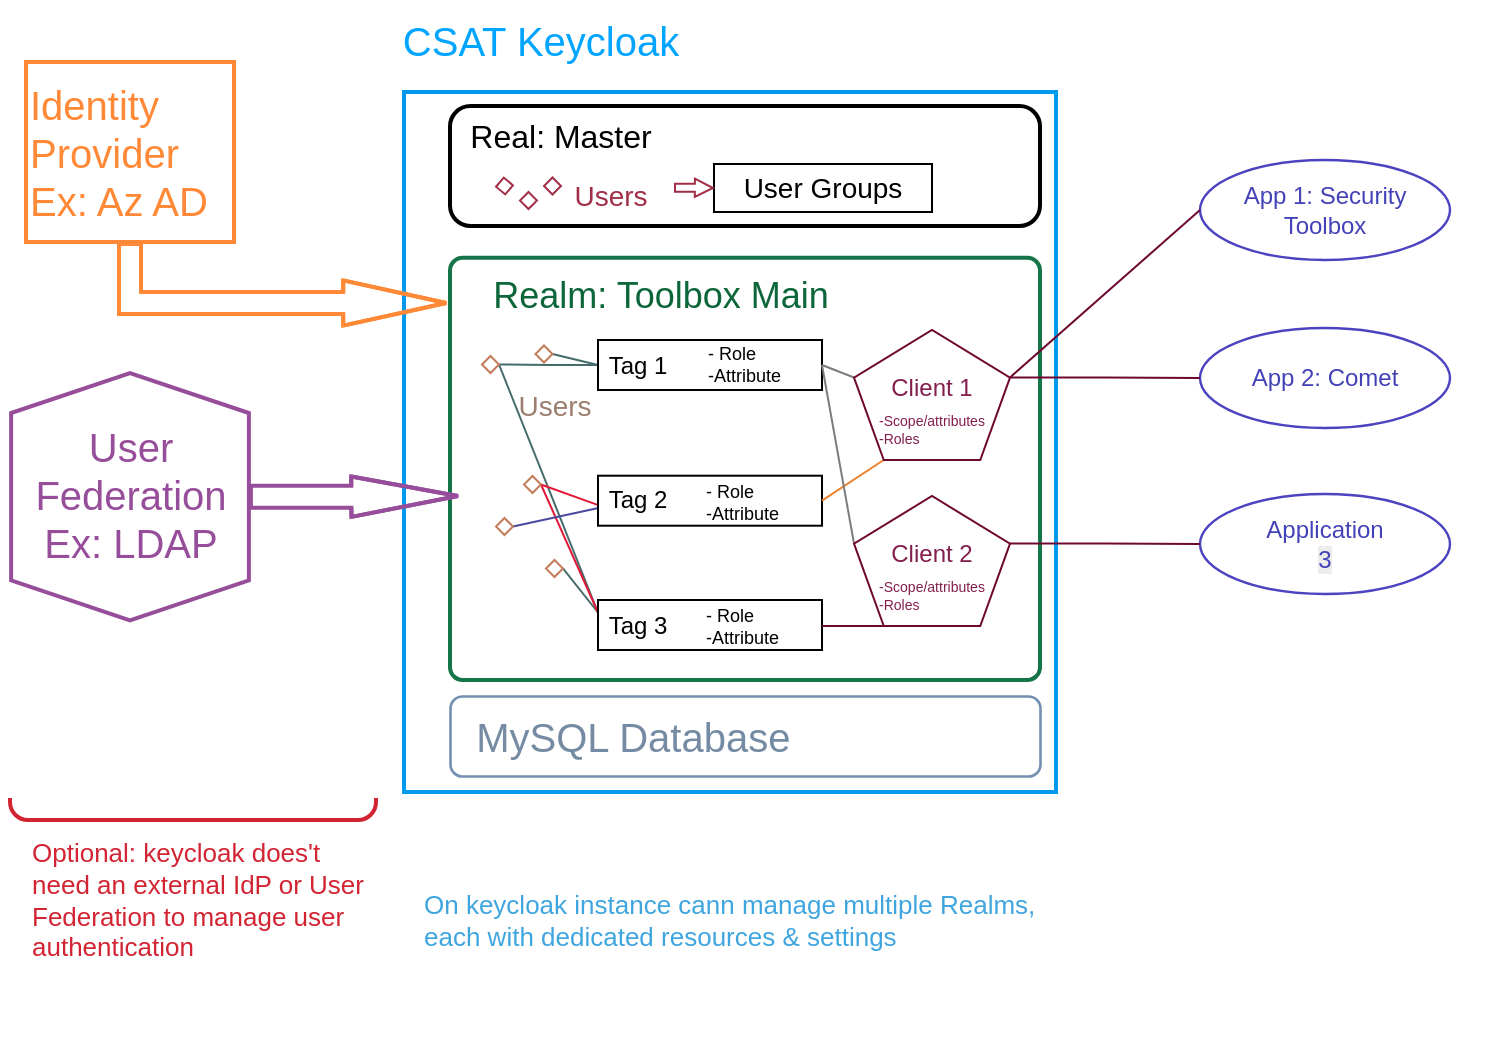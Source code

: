 <mxfile version="27.1.6">
  <diagram name="Page-1" id="Au3rbEC1C7Ia6N5WxAT5">
    <mxGraphModel dx="1015" dy="-647" grid="1" gridSize="10" guides="1" tooltips="1" connect="1" arrows="1" fold="1" page="1" pageScale="1" pageWidth="827" pageHeight="1169" math="0" shadow="0">
      <root>
        <mxCell id="0" />
        <mxCell id="1" parent="0" />
        <mxCell id="E6AIhOyiVAukn1J8wcqR-2" value="" style="rounded=0;whiteSpace=wrap;html=1;strokeColor=none;" parent="1" vertex="1">
          <mxGeometry x="210" y="1520" width="750" height="530" as="geometry" />
        </mxCell>
        <mxCell id="E6AIhOyiVAukn1J8wcqR-3" value="App 1: Security Toolbox" style="ellipse;whiteSpace=wrap;html=1;flipV=0;flipH=1;fontColor=light-dark(#4342b7, #ededed);strokeColor=light-dark(#4b43bf, #ededed);strokeWidth=1.2;" parent="1" vertex="1">
          <mxGeometry x="810" y="1600" width="125" height="50" as="geometry" />
        </mxCell>
        <mxCell id="E6AIhOyiVAukn1J8wcqR-4" value="App 2: Comet" style="ellipse;whiteSpace=wrap;html=1;flipV=0;flipH=1;fontColor=light-dark(#4342b7, #ededed);strokeColor=light-dark(#4b43bf, #ededed);strokeWidth=1.2;" parent="1" vertex="1">
          <mxGeometry x="810" y="1684" width="125" height="50" as="geometry" />
        </mxCell>
        <mxCell id="E6AIhOyiVAukn1J8wcqR-5" value="&lt;span style=&quot;color: rgb(67, 66, 183); font-family: Helvetica; font-size: 12px; font-style: normal; font-variant-ligatures: normal; font-variant-caps: normal; font-weight: 400; letter-spacing: normal; orphans: 2; text-align: center; text-indent: 0px; text-transform: none; widows: 2; word-spacing: 0px; -webkit-text-stroke-width: 0px; white-space: normal; text-decoration-thickness: initial; text-decoration-style: initial; text-decoration-color: initial; float: none; display: inline !important;&quot;&gt;Application&lt;/span&gt;&lt;div&gt;&lt;span style=&quot;color: rgb(67, 66, 183); font-family: Helvetica; font-size: 12px; font-style: normal; font-variant-ligatures: normal; font-variant-caps: normal; font-weight: 400; letter-spacing: normal; orphans: 2; text-align: center; text-indent: 0px; text-transform: none; widows: 2; word-spacing: 0px; -webkit-text-stroke-width: 0px; white-space: normal; background-color: rgb(236, 236, 236); text-decoration-thickness: initial; text-decoration-style: initial; text-decoration-color: initial; float: none; display: inline !important;&quot;&gt;3&lt;/span&gt;&lt;/div&gt;" style="ellipse;whiteSpace=wrap;html=1;flipV=0;flipH=1;fontColor=light-dark(#4342b7, #ededed);strokeColor=light-dark(#4b43bf, #ededed);strokeWidth=1.2;" parent="1" vertex="1">
          <mxGeometry x="810" y="1767" width="125" height="50" as="geometry" />
        </mxCell>
        <mxCell id="E6AIhOyiVAukn1J8wcqR-8" value="&lt;font style=&quot;font-size: 20px; color: light-dark(rgb(255, 137, 54), rgb(237, 237, 237));&quot;&gt;Identity&lt;br&gt;Provider&lt;br&gt;Ex: Az AD&lt;/font&gt;" style="rounded=0;whiteSpace=wrap;html=1;align=left;strokeColor=light-dark(#ff8936, #ededed);strokeWidth=2;" parent="1" vertex="1">
          <mxGeometry x="223" y="1551" width="104" height="90" as="geometry" />
        </mxCell>
        <mxCell id="E6AIhOyiVAukn1J8wcqR-9" value="" style="shape=hexagon;perimeter=hexagonPerimeter2;whiteSpace=wrap;html=1;fixedSize=1;rotation=90;strokeColor=light-dark(#964e9a, #ededed);strokeWidth=2;" parent="1" vertex="1">
          <mxGeometry x="213.155" y="1708.91" width="123.69" height="118.88" as="geometry" />
        </mxCell>
        <mxCell id="E6AIhOyiVAukn1J8wcqR-10" value="" style="rounded=0;whiteSpace=wrap;html=1;strokeColor=light-dark(#039aed, #ededed);strokeWidth=2;" parent="1" vertex="1">
          <mxGeometry x="412" y="1566" width="326" height="350" as="geometry" />
        </mxCell>
        <mxCell id="E6AIhOyiVAukn1J8wcqR-11" value="" style="rounded=1;whiteSpace=wrap;html=1;arcSize=17;strokeWidth=2;" parent="1" vertex="1">
          <mxGeometry x="435" y="1573" width="295" height="60" as="geometry" />
        </mxCell>
        <mxCell id="E6AIhOyiVAukn1J8wcqR-12" value="&lt;font color=&quot;#748ba3&quot;&gt;&lt;span style=&quot;font-size: 20px;&quot;&gt;&amp;nbsp; MySQL Database&lt;/span&gt;&lt;/font&gt;" style="rounded=1;whiteSpace=wrap;html=1;strokeColor=light-dark(#7390b1, #ededed);align=left;strokeWidth=1.3;" parent="1" vertex="1">
          <mxGeometry x="435" y="1868" width="295" height="40" as="geometry" />
        </mxCell>
        <mxCell id="E6AIhOyiVAukn1J8wcqR-13" value="" style="rounded=1;whiteSpace=wrap;html=1;arcSize=3;strokeColor=light-dark(#157448, #ededed);strokeWidth=2;" parent="1" vertex="1">
          <mxGeometry x="435" y="1648.91" width="295" height="211.09" as="geometry" />
        </mxCell>
        <mxCell id="E6AIhOyiVAukn1J8wcqR-51" style="rounded=0;orthogonalLoop=1;jettySize=auto;html=1;entryX=1;entryY=0;entryDx=0;entryDy=0;endArrow=none;startFill=0;exitX=0;exitY=0.5;exitDx=0;exitDy=0;strokeColor=light-dark(#456b6a, #ededed);" parent="1" source="E6AIhOyiVAukn1J8wcqR-14" target="E6AIhOyiVAukn1J8wcqR-32" edge="1">
          <mxGeometry relative="1" as="geometry" />
        </mxCell>
        <mxCell id="E6AIhOyiVAukn1J8wcqR-53" style="edgeStyle=orthogonalEdgeStyle;rounded=0;orthogonalLoop=1;jettySize=auto;html=1;entryX=1;entryY=0;entryDx=0;entryDy=0;endArrow=none;startFill=0;strokeColor=light-dark(#456b6a, #ededed);" parent="1" source="E6AIhOyiVAukn1J8wcqR-14" target="E6AIhOyiVAukn1J8wcqR-41" edge="1">
          <mxGeometry relative="1" as="geometry" />
        </mxCell>
        <mxCell id="E6AIhOyiVAukn1J8wcqR-14" value="&amp;nbsp;Tag 1" style="rounded=0;whiteSpace=wrap;html=1;align=left;" parent="1" vertex="1">
          <mxGeometry x="509" y="1690" width="112" height="25" as="geometry" />
        </mxCell>
        <mxCell id="E6AIhOyiVAukn1J8wcqR-56" style="rounded=0;orthogonalLoop=1;jettySize=auto;html=1;entryX=1;entryY=0;entryDx=0;entryDy=0;endArrow=none;startFill=0;exitX=0;exitY=0.25;exitDx=0;exitDy=0;strokeColor=light-dark(#456b6a, #ededed);" parent="1" source="E6AIhOyiVAukn1J8wcqR-15" target="E6AIhOyiVAukn1J8wcqR-49" edge="1">
          <mxGeometry relative="1" as="geometry" />
        </mxCell>
        <mxCell id="E6AIhOyiVAukn1J8wcqR-57" style="rounded=0;orthogonalLoop=1;jettySize=auto;html=1;entryX=1;entryY=0;entryDx=0;entryDy=0;endArrow=none;startFill=0;exitX=0;exitY=0.25;exitDx=0;exitDy=0;strokeColor=light-dark(#456b6a, #ededed);" parent="1" source="E6AIhOyiVAukn1J8wcqR-15" target="E6AIhOyiVAukn1J8wcqR-41" edge="1">
          <mxGeometry relative="1" as="geometry" />
        </mxCell>
        <mxCell id="E6AIhOyiVAukn1J8wcqR-60" style="rounded=0;orthogonalLoop=1;jettySize=auto;html=1;entryX=1;entryY=0;entryDx=0;entryDy=0;endArrow=none;startFill=0;exitX=0;exitY=0.25;exitDx=0;exitDy=0;strokeColor=light-dark(#e21838, #ededed);" parent="1" source="E6AIhOyiVAukn1J8wcqR-15" target="E6AIhOyiVAukn1J8wcqR-50" edge="1">
          <mxGeometry relative="1" as="geometry" />
        </mxCell>
        <mxCell id="E6AIhOyiVAukn1J8wcqR-15" value="&lt;span style=&quot;&quot;&gt;&amp;nbsp;Tag 3&lt;/span&gt;" style="rounded=0;whiteSpace=wrap;html=1;align=left;" parent="1" vertex="1">
          <mxGeometry x="509" y="1820" width="112" height="25" as="geometry" />
        </mxCell>
        <mxCell id="E6AIhOyiVAukn1J8wcqR-54" style="rounded=0;orthogonalLoop=1;jettySize=auto;html=1;entryX=1;entryY=0;entryDx=0;entryDy=0;endArrow=none;startFill=0;exitX=-0.002;exitY=0.584;exitDx=0;exitDy=0;exitPerimeter=0;strokeColor=light-dark(#e21838, #ededed);" parent="1" source="E6AIhOyiVAukn1J8wcqR-16" target="E6AIhOyiVAukn1J8wcqR-50" edge="1">
          <mxGeometry relative="1" as="geometry" />
        </mxCell>
        <mxCell id="E6AIhOyiVAukn1J8wcqR-55" style="rounded=0;orthogonalLoop=1;jettySize=auto;html=1;entryX=1;entryY=0;entryDx=0;entryDy=0;endArrow=none;startFill=0;exitX=-0.003;exitY=0.65;exitDx=0;exitDy=0;exitPerimeter=0;strokeColor=light-dark(#4b4a9e, #ededed);" parent="1" source="E6AIhOyiVAukn1J8wcqR-16" target="E6AIhOyiVAukn1J8wcqR-47" edge="1">
          <mxGeometry relative="1" as="geometry" />
        </mxCell>
        <mxCell id="E6AIhOyiVAukn1J8wcqR-16" value="&lt;span style=&quot;&quot;&gt;&amp;nbsp;Tag 2&lt;/span&gt;" style="rounded=0;whiteSpace=wrap;html=1;align=left;" parent="1" vertex="1">
          <mxGeometry x="509" y="1757.85" width="112" height="25" as="geometry" />
        </mxCell>
        <mxCell id="E6AIhOyiVAukn1J8wcqR-17" value="&lt;font style=&quot;font-size: 14px;&quot;&gt;User Groups&lt;/font&gt;" style="rounded=0;whiteSpace=wrap;html=1;" parent="1" vertex="1">
          <mxGeometry x="567" y="1602" width="109" height="24" as="geometry" />
        </mxCell>
        <mxCell id="E6AIhOyiVAukn1J8wcqR-20" style="rounded=0;orthogonalLoop=1;jettySize=auto;html=1;entryX=0;entryY=0.5;entryDx=0;entryDy=0;exitX=1;exitY=0.365;exitDx=0;exitDy=0;exitPerimeter=0;endArrow=none;startFill=0;strokeColor=light-dark(#6f0831, #ededed);" parent="1" source="E6AIhOyiVAukn1J8wcqR-18" target="E6AIhOyiVAukn1J8wcqR-3" edge="1">
          <mxGeometry relative="1" as="geometry" />
        </mxCell>
        <mxCell id="E6AIhOyiVAukn1J8wcqR-21" style="edgeStyle=orthogonalEdgeStyle;rounded=0;orthogonalLoop=1;jettySize=auto;html=1;entryX=0;entryY=0.5;entryDx=0;entryDy=0;exitX=1;exitY=0.365;exitDx=0;exitDy=0;exitPerimeter=0;endArrow=none;startFill=0;strokeColor=light-dark(#6f0831, #ededed);" parent="1" source="E6AIhOyiVAukn1J8wcqR-18" target="E6AIhOyiVAukn1J8wcqR-4" edge="1">
          <mxGeometry relative="1" as="geometry" />
        </mxCell>
        <mxCell id="E6AIhOyiVAukn1J8wcqR-28" style="rounded=0;orthogonalLoop=1;jettySize=auto;html=1;entryX=1;entryY=0.5;entryDx=0;entryDy=0;exitX=0.19;exitY=1;exitDx=0;exitDy=0;exitPerimeter=0;endArrow=none;startFill=0;strokeColor=light-dark(#ee822d, #ededed);" parent="1" source="E6AIhOyiVAukn1J8wcqR-18" target="E6AIhOyiVAukn1J8wcqR-16" edge="1">
          <mxGeometry relative="1" as="geometry" />
        </mxCell>
        <mxCell id="E6AIhOyiVAukn1J8wcqR-29" style="rounded=0;orthogonalLoop=1;jettySize=auto;html=1;entryX=1;entryY=0.5;entryDx=0;entryDy=0;exitX=0;exitY=0.365;exitDx=0;exitDy=0;exitPerimeter=0;endArrow=none;startFill=0;strokeColor=light-dark(#7d7c7d, #ededed);" parent="1" source="E6AIhOyiVAukn1J8wcqR-18" target="E6AIhOyiVAukn1J8wcqR-14" edge="1">
          <mxGeometry relative="1" as="geometry" />
        </mxCell>
        <mxCell id="E6AIhOyiVAukn1J8wcqR-18" value="&lt;div&gt;&lt;font style=&quot;color: light-dark(rgb(131, 30, 77), rgb(237, 237, 237));&quot;&gt;&lt;br&gt;&lt;/font&gt;&lt;/div&gt;&lt;font style=&quot;color: light-dark(rgb(131, 30, 77), rgb(237, 237, 237));&quot;&gt;Client 1&lt;br&gt;&lt;/font&gt;&lt;div style=&quot;text-align: left;&quot;&gt;&lt;span style=&quot;background-color: transparent;&quot;&gt;&lt;font style=&quot;font-size: 7px; color: light-dark(rgb(131, 30, 77), rgb(237, 237, 237));&quot;&gt;-Scope/attributes&lt;/font&gt;&lt;/span&gt;&lt;/div&gt;&lt;font style=&quot;font-size: 7px; color: light-dark(rgb(131, 30, 77), rgb(237, 237, 237));&quot;&gt;&lt;div style=&quot;text-align: left;&quot;&gt;&lt;span style=&quot;background-color: transparent;&quot;&gt;-Roles&lt;/span&gt;&lt;/div&gt;&lt;/font&gt;" style="whiteSpace=wrap;html=1;shape=mxgraph.basic.pentagon;strokeColor=light-dark(#6f0831, #ededed);" parent="1" vertex="1">
          <mxGeometry x="637" y="1685" width="78" height="65" as="geometry" />
        </mxCell>
        <mxCell id="E6AIhOyiVAukn1J8wcqR-22" style="edgeStyle=orthogonalEdgeStyle;rounded=0;orthogonalLoop=1;jettySize=auto;html=1;exitX=1;exitY=0.365;exitDx=0;exitDy=0;exitPerimeter=0;endArrow=none;startFill=0;strokeColor=light-dark(#6f0831, #ededed);" parent="1" source="E6AIhOyiVAukn1J8wcqR-19" target="E6AIhOyiVAukn1J8wcqR-5" edge="1">
          <mxGeometry relative="1" as="geometry" />
        </mxCell>
        <mxCell id="E6AIhOyiVAukn1J8wcqR-26" style="edgeStyle=orthogonalEdgeStyle;rounded=0;orthogonalLoop=1;jettySize=auto;html=1;entryX=1;entryY=0.5;entryDx=0;entryDy=0;exitX=0.19;exitY=1;exitDx=0;exitDy=0;exitPerimeter=0;endArrow=none;startFill=0;strokeColor=light-dark(#6f0831, #ededed);" parent="1" source="E6AIhOyiVAukn1J8wcqR-19" target="E6AIhOyiVAukn1J8wcqR-15" edge="1">
          <mxGeometry relative="1" as="geometry" />
        </mxCell>
        <mxCell id="E6AIhOyiVAukn1J8wcqR-30" style="rounded=0;orthogonalLoop=1;jettySize=auto;html=1;entryX=1;entryY=0.5;entryDx=0;entryDy=0;exitX=0;exitY=0.365;exitDx=0;exitDy=0;exitPerimeter=0;endArrow=none;startFill=0;strokeColor=light-dark(#7d7c7d, #ededed);" parent="1" source="E6AIhOyiVAukn1J8wcqR-19" target="E6AIhOyiVAukn1J8wcqR-14" edge="1">
          <mxGeometry relative="1" as="geometry" />
        </mxCell>
        <mxCell id="E6AIhOyiVAukn1J8wcqR-19" value="&lt;font style=&quot;color: light-dark(rgb(131, 30, 77), rgb(237, 237, 237));&quot;&gt;&lt;br class=&quot;Apple-interchange-newline&quot;&gt;Client 2&lt;br&gt;&lt;/font&gt;&lt;div style=&quot;text-align: left;&quot;&gt;&lt;span style=&quot;background-color: transparent;&quot;&gt;&lt;font style=&quot;font-size: 7px; color: light-dark(rgb(131, 30, 77), rgb(237, 237, 237));&quot;&gt;-Scope/attributes&lt;/font&gt;&lt;/span&gt;&lt;/div&gt;&lt;font style=&quot;font-size: 7px; color: light-dark(rgb(131, 30, 77), rgb(237, 237, 237));&quot;&gt;&lt;div style=&quot;text-align: left;&quot;&gt;&lt;span style=&quot;background-color: transparent;&quot;&gt;-Roles&lt;/span&gt;&lt;/div&gt;&lt;/font&gt;" style="whiteSpace=wrap;html=1;shape=mxgraph.basic.pentagon;strokeColor=light-dark(#6f0831, #ededed);" parent="1" vertex="1">
          <mxGeometry x="637" y="1768" width="78" height="65" as="geometry" />
        </mxCell>
        <mxCell id="E6AIhOyiVAukn1J8wcqR-32" value="" style="whiteSpace=wrap;html=1;aspect=fixed;rotation=45;strokeColor=light-dark(#c27b58, #ededed);" parent="1" vertex="1">
          <mxGeometry x="479" y="1694" width="6" height="6" as="geometry" />
        </mxCell>
        <mxCell id="E6AIhOyiVAukn1J8wcqR-41" value="" style="whiteSpace=wrap;html=1;aspect=fixed;rotation=45;strokeColor=light-dark(#c27b58, #ededed);" parent="1" vertex="1">
          <mxGeometry x="452.243" y="1699.243" width="6" height="6" as="geometry" />
        </mxCell>
        <mxCell id="E6AIhOyiVAukn1J8wcqR-47" value="" style="whiteSpace=wrap;html=1;aspect=fixed;rotation=45;strokeColor=light-dark(#c27b58, #ededed);" parent="1" vertex="1">
          <mxGeometry x="459.243" y="1780.243" width="6" height="6" as="geometry" />
        </mxCell>
        <mxCell id="E6AIhOyiVAukn1J8wcqR-49" value="" style="whiteSpace=wrap;html=1;aspect=fixed;rotation=45;strokeColor=light-dark(#c27b58, #ededed);" parent="1" vertex="1">
          <mxGeometry x="484.243" y="1801.243" width="6" height="6" as="geometry" />
        </mxCell>
        <mxCell id="E6AIhOyiVAukn1J8wcqR-50" value="" style="whiteSpace=wrap;html=1;aspect=fixed;rotation=45;strokeColor=light-dark(#c27b58, #ededed);" parent="1" vertex="1">
          <mxGeometry x="473.243" y="1759.243" width="6" height="6" as="geometry" />
        </mxCell>
        <mxCell id="E6AIhOyiVAukn1J8wcqR-58" style="edgeStyle=orthogonalEdgeStyle;rounded=0;orthogonalLoop=1;jettySize=auto;html=1;entryX=-0.003;entryY=0.107;entryDx=0;entryDy=0;entryPerimeter=0;exitX=0.5;exitY=1;exitDx=0;exitDy=0;shape=flexArrow;endArrow=block;strokeColor=light-dark(#ff8936, #ededed);strokeWidth=2;endWidth=9.6;endSize=16.504;" parent="1" source="E6AIhOyiVAukn1J8wcqR-8" target="E6AIhOyiVAukn1J8wcqR-13" edge="1">
          <mxGeometry relative="1" as="geometry" />
        </mxCell>
        <mxCell id="E6AIhOyiVAukn1J8wcqR-59" style="edgeStyle=orthogonalEdgeStyle;rounded=0;orthogonalLoop=1;jettySize=auto;html=1;shape=flexArrow;strokeColor=light-dark(#964e9a, #ededed);strokeWidth=2;endWidth=7.2;endSize=17.112;" parent="1" source="E6AIhOyiVAukn1J8wcqR-9" edge="1">
          <mxGeometry relative="1" as="geometry">
            <mxPoint x="440" y="1768" as="targetPoint" />
          </mxGeometry>
        </mxCell>
        <mxCell id="E6AIhOyiVAukn1J8wcqR-61" value="- Role&lt;br&gt;-Attribute" style="text;html=1;align=left;verticalAlign=middle;resizable=0;points=[];autosize=1;strokeColor=none;fillColor=none;fontSize=9;" parent="1" vertex="1">
          <mxGeometry x="562" y="1682" width="60" height="40" as="geometry" />
        </mxCell>
        <mxCell id="E6AIhOyiVAukn1J8wcqR-62" value="- Role&lt;br&gt;-Attribute" style="text;html=1;align=left;verticalAlign=middle;resizable=0;points=[];autosize=1;strokeColor=none;fillColor=none;fontSize=9;" parent="1" vertex="1">
          <mxGeometry x="561" y="1813.24" width="60" height="40" as="geometry" />
        </mxCell>
        <mxCell id="E6AIhOyiVAukn1J8wcqR-63" value="- Role&lt;br&gt;-Attribute" style="text;html=1;align=left;verticalAlign=middle;resizable=0;points=[];autosize=1;strokeColor=none;fillColor=none;fontSize=9;" parent="1" vertex="1">
          <mxGeometry x="561" y="1751.35" width="60" height="40" as="geometry" />
        </mxCell>
        <mxCell id="E6AIhOyiVAukn1J8wcqR-64" value="&lt;font style=&quot;font-size: 18px; color: light-dark(rgb(13, 101, 58), rgb(237, 237, 237));&quot;&gt;Realm: Toolbox Main&lt;/font&gt;" style="text;html=1;align=center;verticalAlign=middle;resizable=0;points=[];autosize=1;strokeColor=none;fillColor=none;" parent="1" vertex="1">
          <mxGeometry x="445" y="1648" width="190" height="40" as="geometry" />
        </mxCell>
        <mxCell id="E6AIhOyiVAukn1J8wcqR-65" value="&lt;font style=&quot;color: light-dark(rgb(0, 165, 255), rgb(237, 237, 237)); font-size: 20px;&quot;&gt;CSAT Keycloak&lt;/font&gt;" style="text;html=1;align=center;verticalAlign=middle;resizable=0;points=[];autosize=1;strokeColor=none;fillColor=none;" parent="1" vertex="1">
          <mxGeometry x="400" y="1520" width="160" height="40" as="geometry" />
        </mxCell>
        <mxCell id="E6AIhOyiVAukn1J8wcqR-66" value="&lt;font style=&quot;font-size: 16px;&quot;&gt;Real: Master&lt;/font&gt;" style="text;html=1;align=center;verticalAlign=middle;resizable=0;points=[];autosize=1;strokeColor=none;fillColor=none;" parent="1" vertex="1">
          <mxGeometry x="435" y="1573" width="110" height="30" as="geometry" />
        </mxCell>
        <mxCell id="E6AIhOyiVAukn1J8wcqR-67" value="&lt;font style=&quot;font-size: 14px; color: light-dark(rgb(156, 127, 112), rgb(237, 237, 237));&quot;&gt;Users&lt;/font&gt;" style="text;html=1;align=center;verticalAlign=middle;resizable=0;points=[];autosize=1;strokeColor=none;fillColor=none;" parent="1" vertex="1">
          <mxGeometry x="457.24" y="1708.24" width="60" height="30" as="geometry" />
        </mxCell>
        <mxCell id="E6AIhOyiVAukn1J8wcqR-68" value="&lt;font style=&quot;font-size: 14px; color: light-dark(rgb(161, 47, 71), rgb(237, 237, 237));&quot;&gt;Users&lt;/font&gt;" style="text;html=1;align=center;verticalAlign=middle;resizable=0;points=[];autosize=1;strokeColor=none;fillColor=none;" parent="1" vertex="1">
          <mxGeometry x="485" y="1603" width="60" height="30" as="geometry" />
        </mxCell>
        <mxCell id="E6AIhOyiVAukn1J8wcqR-69" value="" style="shape=flexArrow;endArrow=classic;html=1;rounded=0;fontSize=9;width=4;endWidth=4.138;endSize=2.693;fontColor=light-dark(#631023, #ededed);strokeColor=light-dark(#a12e46, #ededed);" parent="1" edge="1">
          <mxGeometry width="50" height="50" relative="1" as="geometry">
            <mxPoint x="547" y="1613.83" as="sourcePoint" />
            <mxPoint x="567" y="1614" as="targetPoint" />
          </mxGeometry>
        </mxCell>
        <mxCell id="E6AIhOyiVAukn1J8wcqR-70" value="" style="whiteSpace=wrap;html=1;aspect=fixed;rotation=45;strokeColor=light-dark(#a12f47, #ededed);" parent="1" vertex="1">
          <mxGeometry x="483.243" y="1610.003" width="6" height="6" as="geometry" />
        </mxCell>
        <mxCell id="E6AIhOyiVAukn1J8wcqR-71" value="" style="whiteSpace=wrap;html=1;aspect=fixed;rotation=45;strokeColor=light-dark(#a12f47, #ededed);" parent="1" vertex="1">
          <mxGeometry x="471.243" y="1617.243" width="6" height="6" as="geometry" />
        </mxCell>
        <mxCell id="E6AIhOyiVAukn1J8wcqR-72" value="" style="whiteSpace=wrap;html=1;aspect=fixed;rotation=40;strokeColor=light-dark(#a12f47, #ededed);" parent="1" vertex="1">
          <mxGeometry x="459.243" y="1610.003" width="6" height="6" as="geometry" />
        </mxCell>
        <mxCell id="E6AIhOyiVAukn1J8wcqR-74" value="&lt;font style=&quot;font-size: 20px; color: light-dark(rgb(151, 78, 154), rgb(237, 237, 237));&quot;&gt;&lt;span style=&quot;text-wrap-mode: wrap;&quot;&gt;User&lt;/span&gt;&lt;br style=&quot;text-wrap-mode: wrap;&quot;&gt;&lt;span style=&quot;text-wrap-mode: wrap;&quot;&gt;Federation&lt;/span&gt;&lt;br style=&quot;text-wrap-mode: wrap;&quot;&gt;&lt;span style=&quot;text-wrap-mode: wrap;&quot;&gt;Ex: LDAP&lt;/span&gt;&lt;/font&gt;" style="text;html=1;align=center;verticalAlign=middle;resizable=0;points=[];autosize=1;strokeColor=none;fillColor=none;" parent="1" vertex="1">
          <mxGeometry x="215" y="1722.24" width="120" height="90" as="geometry" />
        </mxCell>
        <mxCell id="E6AIhOyiVAukn1J8wcqR-75" value="&lt;font style=&quot;font-size: 13px; color: light-dark(rgb(63, 165, 223), rgb(237, 237, 237));&quot;&gt;On keycloak instance cann manage multiple Realms,&lt;br&gt;each with dedicated resources &amp;amp; settings&lt;/font&gt;" style="text;html=1;align=left;verticalAlign=middle;resizable=0;points=[];autosize=1;strokeColor=none;fillColor=none;" parent="1" vertex="1">
          <mxGeometry x="420" y="1960" width="330" height="40" as="geometry" />
        </mxCell>
        <mxCell id="E6AIhOyiVAukn1J8wcqR-76" value="&lt;font style=&quot;font-size: 13px; color: light-dark(rgb(210, 36, 50), rgb(237, 237, 237));&quot;&gt;Optional: keycloak does&#39;t&lt;br&gt;need an external IdP or User&lt;br&gt;Federation to manage user&lt;br&gt;authentication&lt;/font&gt;" style="text;html=1;align=left;verticalAlign=middle;resizable=0;points=[];autosize=1;strokeColor=none;fillColor=none;" parent="1" vertex="1">
          <mxGeometry x="224" y="1930" width="190" height="80" as="geometry" />
        </mxCell>
        <mxCell id="E6AIhOyiVAukn1J8wcqR-79" value="" style="group" parent="1" connectable="0" vertex="1">
          <mxGeometry x="212.85" y="1859" width="187.15" height="71" as="geometry" />
        </mxCell>
        <mxCell id="E6AIhOyiVAukn1J8wcqR-77" value="" style="rounded=1;whiteSpace=wrap;html=1;strokeColor=light-dark(#d22433, #ededed);strokeWidth=2;" parent="E6AIhOyiVAukn1J8wcqR-79" vertex="1">
          <mxGeometry x="2.15" y="11" width="183" height="60" as="geometry" />
        </mxCell>
        <mxCell id="E6AIhOyiVAukn1J8wcqR-78" value="" style="rounded=0;whiteSpace=wrap;html=1;strokeColor=none;" parent="E6AIhOyiVAukn1J8wcqR-79" vertex="1">
          <mxGeometry width="187.15" height="60" as="geometry" />
        </mxCell>
      </root>
    </mxGraphModel>
  </diagram>
</mxfile>
